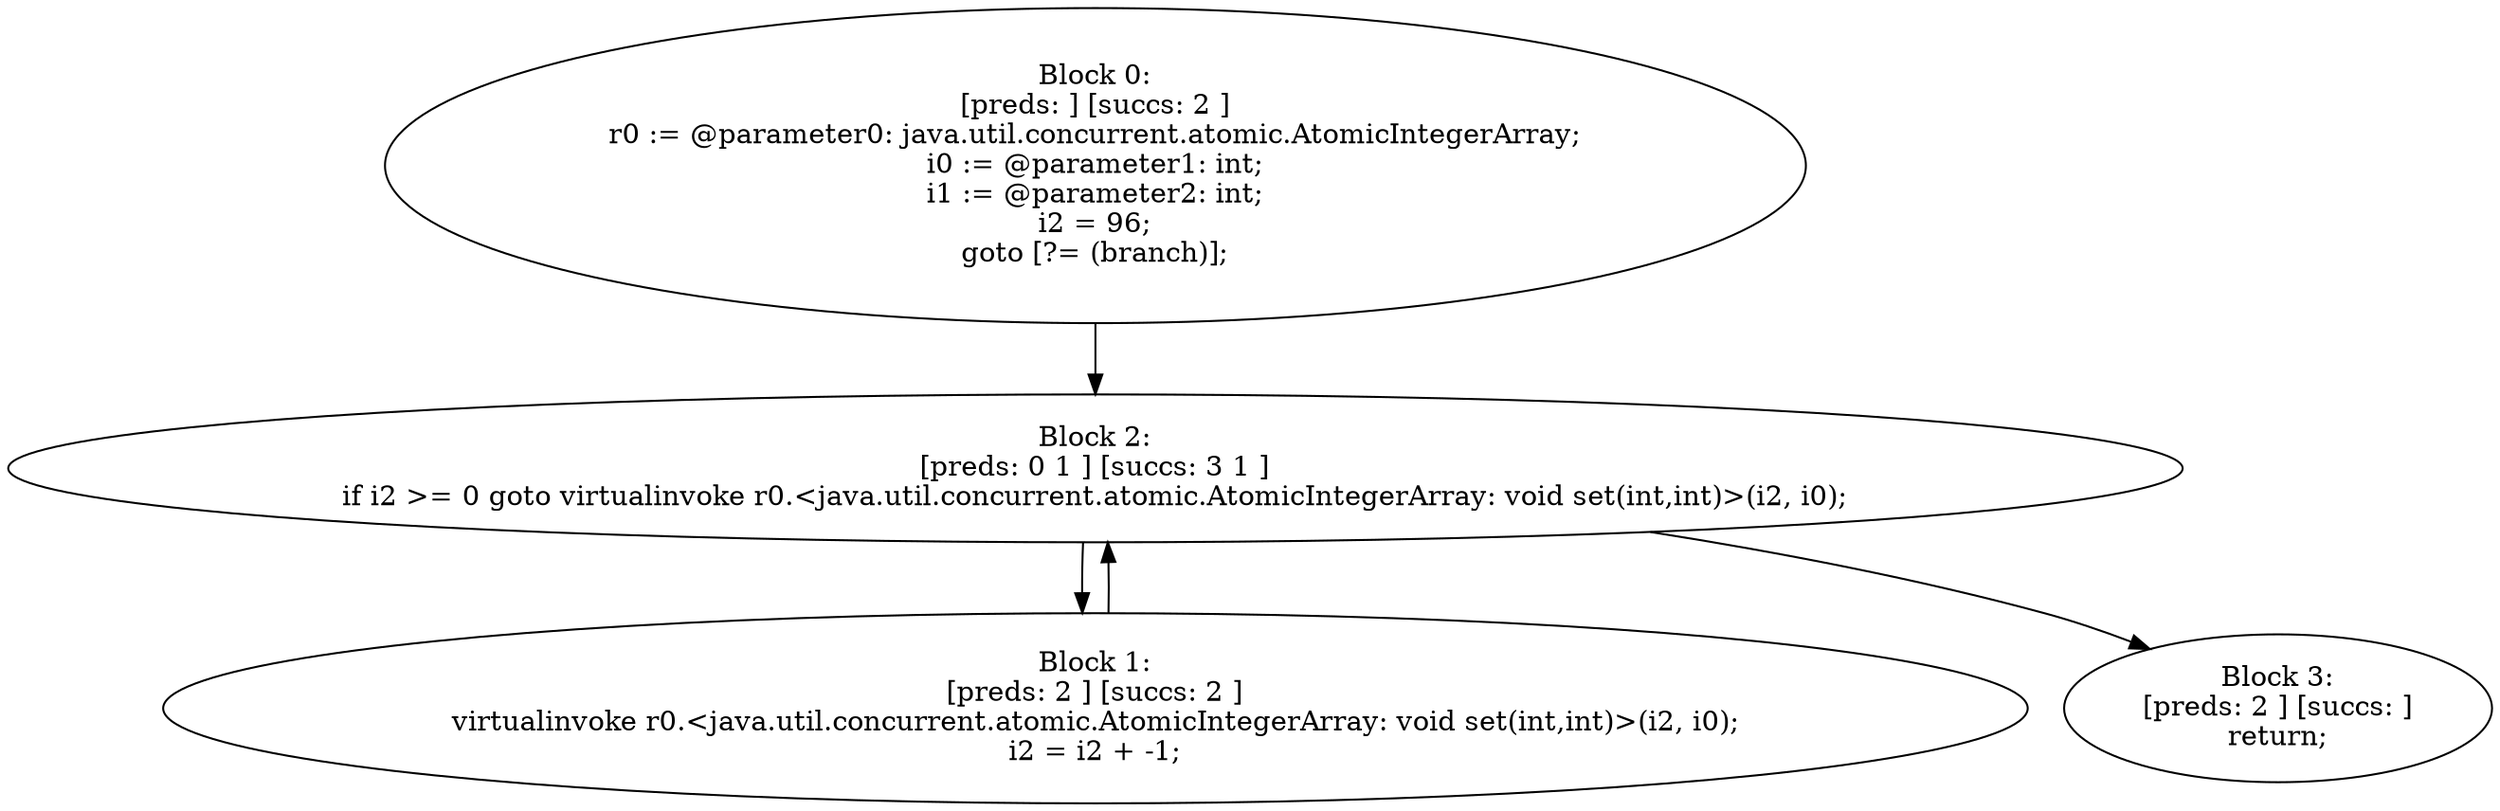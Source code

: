 digraph "unitGraph" {
    "Block 0:
[preds: ] [succs: 2 ]
r0 := @parameter0: java.util.concurrent.atomic.AtomicIntegerArray;
i0 := @parameter1: int;
i1 := @parameter2: int;
i2 = 96;
goto [?= (branch)];
"
    "Block 1:
[preds: 2 ] [succs: 2 ]
virtualinvoke r0.<java.util.concurrent.atomic.AtomicIntegerArray: void set(int,int)>(i2, i0);
i2 = i2 + -1;
"
    "Block 2:
[preds: 0 1 ] [succs: 3 1 ]
if i2 >= 0 goto virtualinvoke r0.<java.util.concurrent.atomic.AtomicIntegerArray: void set(int,int)>(i2, i0);
"
    "Block 3:
[preds: 2 ] [succs: ]
return;
"
    "Block 0:
[preds: ] [succs: 2 ]
r0 := @parameter0: java.util.concurrent.atomic.AtomicIntegerArray;
i0 := @parameter1: int;
i1 := @parameter2: int;
i2 = 96;
goto [?= (branch)];
"->"Block 2:
[preds: 0 1 ] [succs: 3 1 ]
if i2 >= 0 goto virtualinvoke r0.<java.util.concurrent.atomic.AtomicIntegerArray: void set(int,int)>(i2, i0);
";
    "Block 1:
[preds: 2 ] [succs: 2 ]
virtualinvoke r0.<java.util.concurrent.atomic.AtomicIntegerArray: void set(int,int)>(i2, i0);
i2 = i2 + -1;
"->"Block 2:
[preds: 0 1 ] [succs: 3 1 ]
if i2 >= 0 goto virtualinvoke r0.<java.util.concurrent.atomic.AtomicIntegerArray: void set(int,int)>(i2, i0);
";
    "Block 2:
[preds: 0 1 ] [succs: 3 1 ]
if i2 >= 0 goto virtualinvoke r0.<java.util.concurrent.atomic.AtomicIntegerArray: void set(int,int)>(i2, i0);
"->"Block 3:
[preds: 2 ] [succs: ]
return;
";
    "Block 2:
[preds: 0 1 ] [succs: 3 1 ]
if i2 >= 0 goto virtualinvoke r0.<java.util.concurrent.atomic.AtomicIntegerArray: void set(int,int)>(i2, i0);
"->"Block 1:
[preds: 2 ] [succs: 2 ]
virtualinvoke r0.<java.util.concurrent.atomic.AtomicIntegerArray: void set(int,int)>(i2, i0);
i2 = i2 + -1;
";
}

